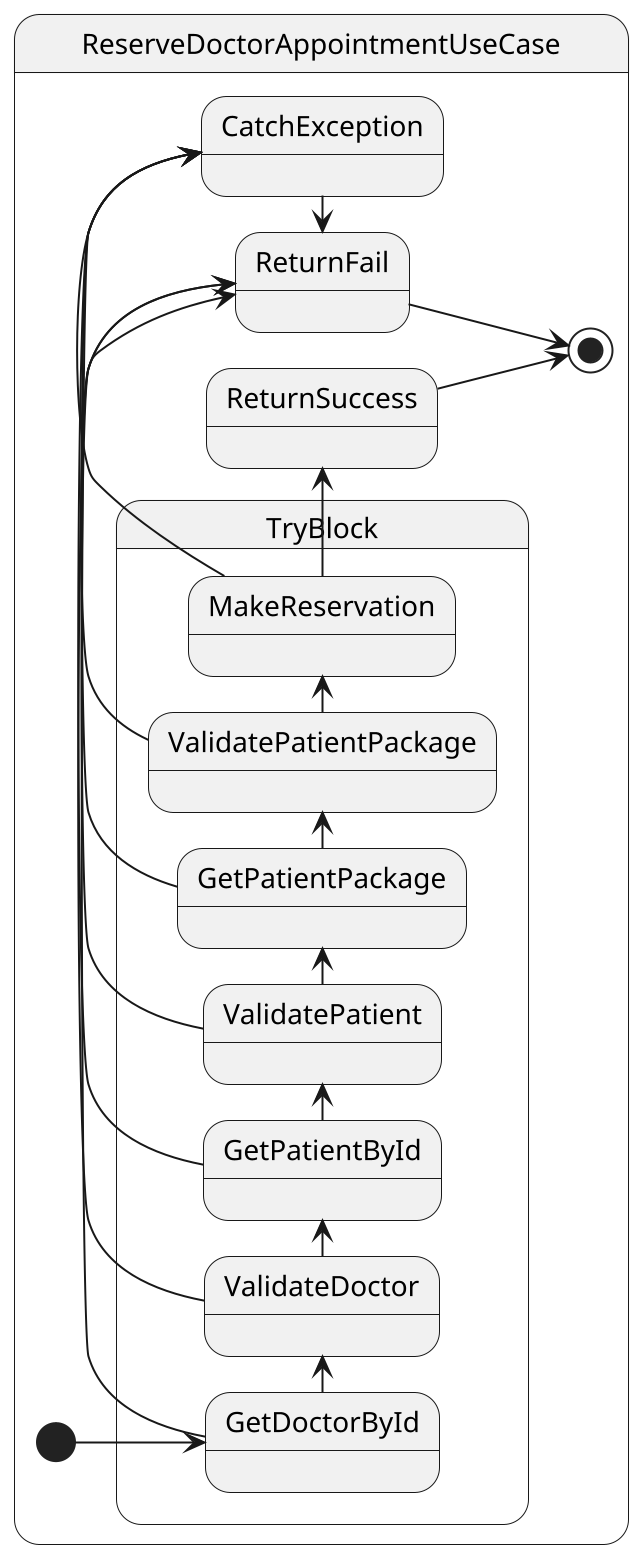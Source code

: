 @startuml csharp_usecase
scale 2
left to right direction


state ReserveDoctorAppointmentUseCase {

  state CatchException
  
  state TryBlock {
    state GetDoctorById
    state ValidateDoctor
    state GetPatientById
    state ValidatePatient
    state GetPatientPackage
    state ValidatePatientPackage
    state MakeReservation
  }

  [*] --> GetDoctorById
  GetDoctorById -> CatchException
  GetDoctorById -> ValidateDoctor
  ValidateDoctor -> GetPatientById
  GetPatientById -> CatchException
  GetPatientById -> ValidatePatient
  ValidatePatient -> GetPatientPackage
  GetPatientPackage -> CatchException
  GetPatientPackage -> ValidatePatientPackage
  ValidatePatientPackage -> MakeReservation
  MakeReservation -> CatchException
  MakeReservation -> ReturnSuccess

  ValidatePatientPackage -> ReturnFail
  ValidatePatient -> ReturnFail
  ValidateDoctor -> ReturnFail
  CatchException -> ReturnFail

  ReturnSuccess --> [*]
  ReturnFail --> [*]
}

@enduml